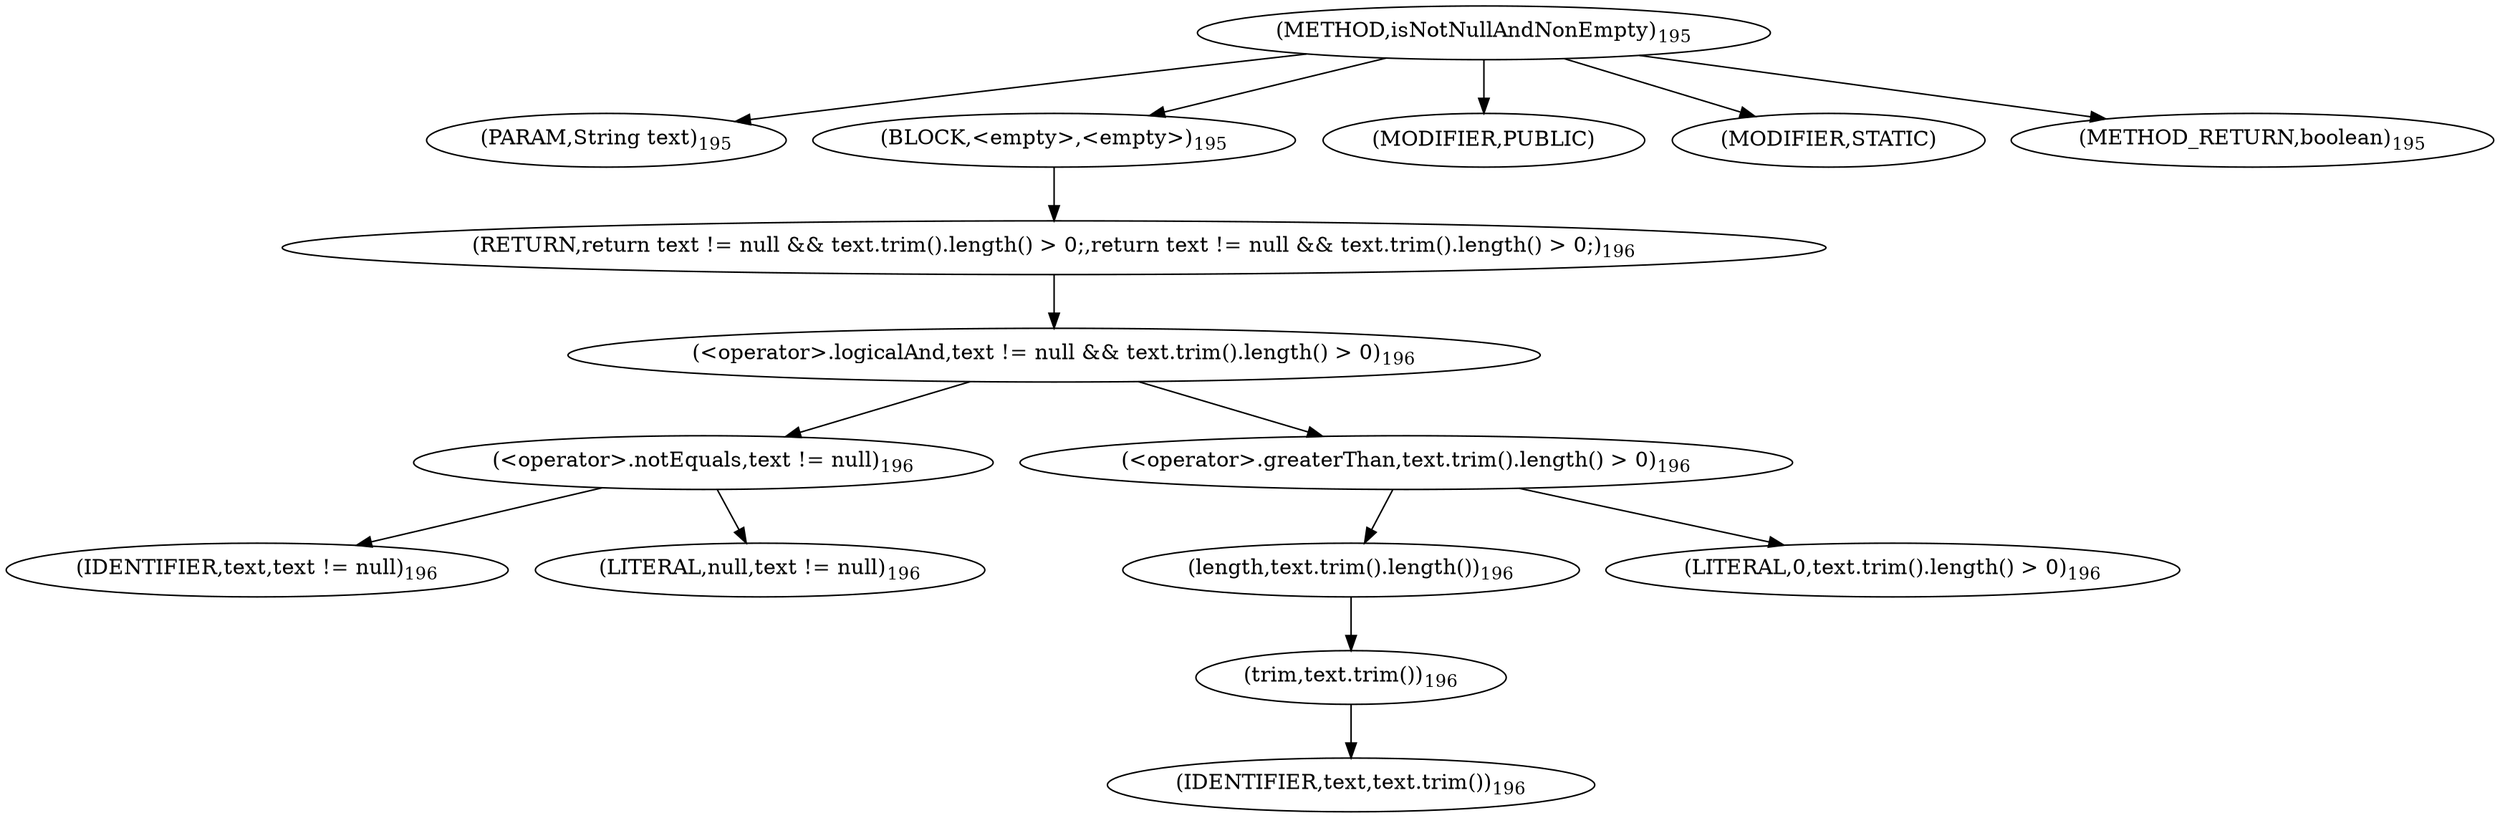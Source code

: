 digraph "isNotNullAndNonEmpty" {  
"409" [label = <(METHOD,isNotNullAndNonEmpty)<SUB>195</SUB>> ]
"410" [label = <(PARAM,String text)<SUB>195</SUB>> ]
"411" [label = <(BLOCK,&lt;empty&gt;,&lt;empty&gt;)<SUB>195</SUB>> ]
"412" [label = <(RETURN,return text != null &amp;&amp; text.trim().length() &gt; 0;,return text != null &amp;&amp; text.trim().length() &gt; 0;)<SUB>196</SUB>> ]
"413" [label = <(&lt;operator&gt;.logicalAnd,text != null &amp;&amp; text.trim().length() &gt; 0)<SUB>196</SUB>> ]
"414" [label = <(&lt;operator&gt;.notEquals,text != null)<SUB>196</SUB>> ]
"415" [label = <(IDENTIFIER,text,text != null)<SUB>196</SUB>> ]
"416" [label = <(LITERAL,null,text != null)<SUB>196</SUB>> ]
"417" [label = <(&lt;operator&gt;.greaterThan,text.trim().length() &gt; 0)<SUB>196</SUB>> ]
"418" [label = <(length,text.trim().length())<SUB>196</SUB>> ]
"419" [label = <(trim,text.trim())<SUB>196</SUB>> ]
"420" [label = <(IDENTIFIER,text,text.trim())<SUB>196</SUB>> ]
"421" [label = <(LITERAL,0,text.trim().length() &gt; 0)<SUB>196</SUB>> ]
"422" [label = <(MODIFIER,PUBLIC)> ]
"423" [label = <(MODIFIER,STATIC)> ]
"424" [label = <(METHOD_RETURN,boolean)<SUB>195</SUB>> ]
  "409" -> "410" 
  "409" -> "411" 
  "409" -> "422" 
  "409" -> "423" 
  "409" -> "424" 
  "411" -> "412" 
  "412" -> "413" 
  "413" -> "414" 
  "413" -> "417" 
  "414" -> "415" 
  "414" -> "416" 
  "417" -> "418" 
  "417" -> "421" 
  "418" -> "419" 
  "419" -> "420" 
}
